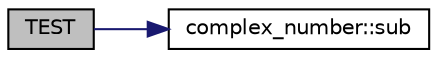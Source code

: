 digraph "TEST"
{
 // INTERACTIVE_SVG=YES
  edge [fontname="Helvetica",fontsize="10",labelfontname="Helvetica",labelfontsize="10"];
  node [fontname="Helvetica",fontsize="10",shape=record];
  rankdir="LR";
  Node3 [label="TEST",height=0.2,width=0.4,color="black", fillcolor="grey75", style="filled", fontcolor="black"];
  Node3 -> Node4 [color="midnightblue",fontsize="10",style="solid",fontname="Helvetica"];
  Node4 [label="complex_number::sub",height=0.2,width=0.4,color="black", fillcolor="white", style="filled",URL="$classcomplex__number.html#a556956d95765b498f92c44b16ae4a573",tooltip="La función sub hace el mismo funcionamiento que la add pero en este caso en vez de sumar resta y tien..."];
}
